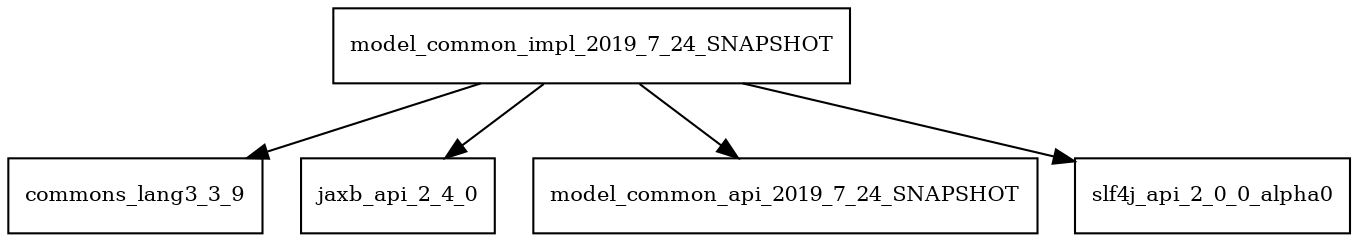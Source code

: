 digraph model_common_impl_2019_7_24_SNAPSHOT_dependencies {
  node [shape = box, fontsize=10.0];
  model_common_impl_2019_7_24_SNAPSHOT -> commons_lang3_3_9;
  model_common_impl_2019_7_24_SNAPSHOT -> jaxb_api_2_4_0;
  model_common_impl_2019_7_24_SNAPSHOT -> model_common_api_2019_7_24_SNAPSHOT;
  model_common_impl_2019_7_24_SNAPSHOT -> slf4j_api_2_0_0_alpha0;
}
